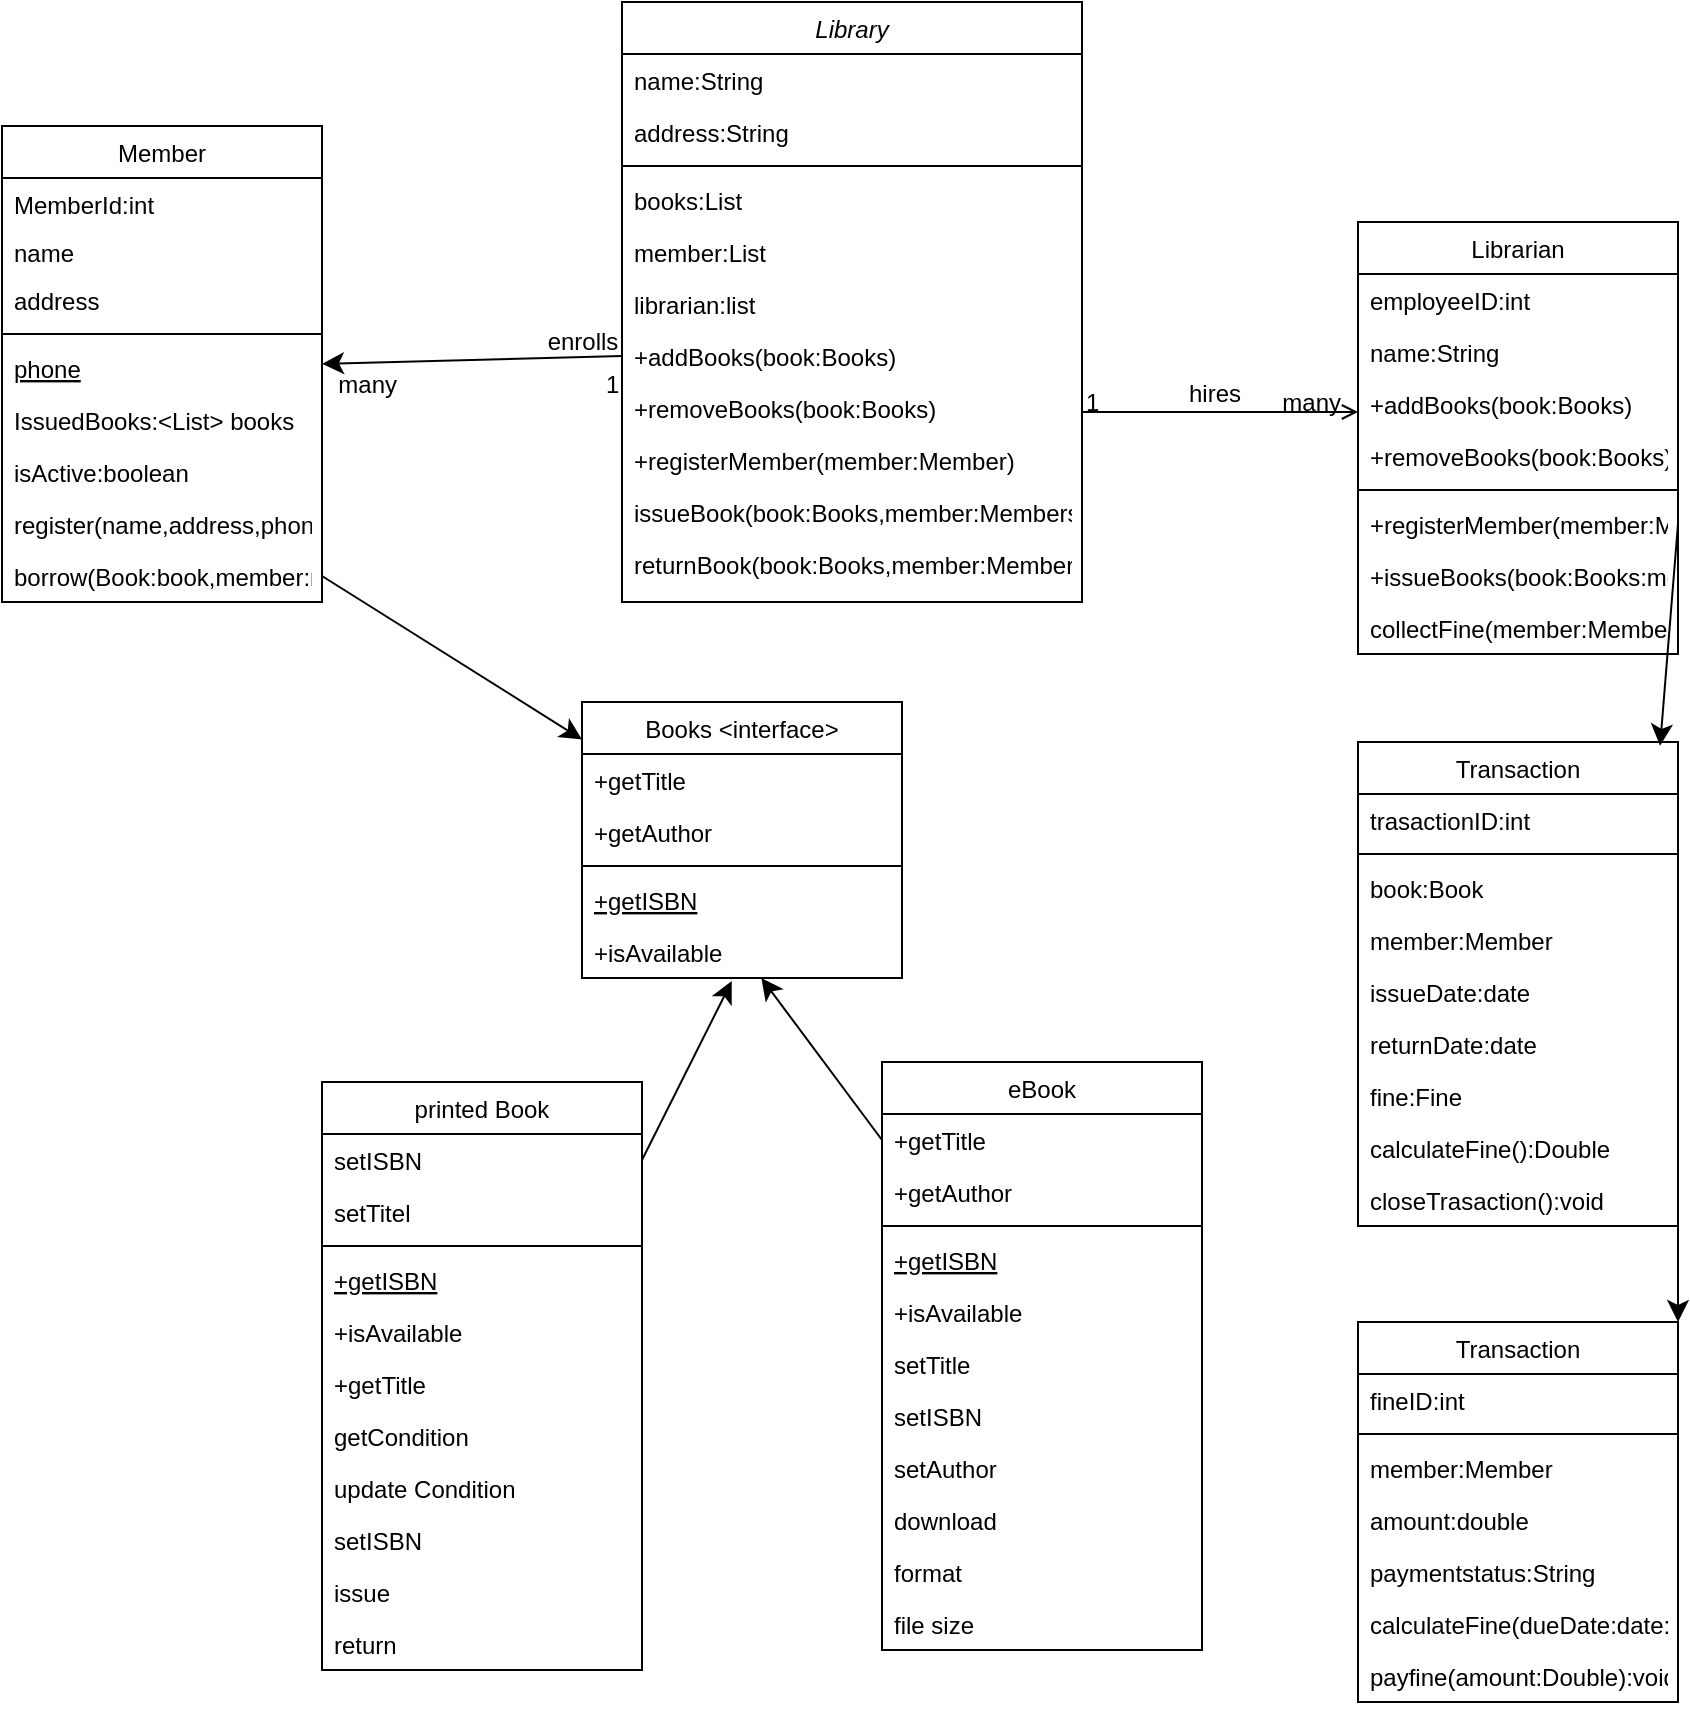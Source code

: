 <mxfile version="26.0.11" pages="2">
  <diagram id="C5RBs43oDa-KdzZeNtuy" name="Page-1">
    <mxGraphModel dx="2062" dy="1863" grid="1" gridSize="10" guides="1" tooltips="1" connect="1" arrows="1" fold="1" page="1" pageScale="1" pageWidth="827" pageHeight="1169" math="0" shadow="0">
      <root>
        <mxCell id="WIyWlLk6GJQsqaUBKTNV-0" />
        <mxCell id="WIyWlLk6GJQsqaUBKTNV-1" parent="WIyWlLk6GJQsqaUBKTNV-0" />
        <mxCell id="zkfFHV4jXpPFQw0GAbJ--0" value="Library" style="swimlane;fontStyle=2;align=center;verticalAlign=top;childLayout=stackLayout;horizontal=1;startSize=26;horizontalStack=0;resizeParent=1;resizeLast=0;collapsible=1;marginBottom=0;rounded=0;shadow=0;strokeWidth=1;" parent="WIyWlLk6GJQsqaUBKTNV-1" vertex="1">
          <mxGeometry x="140" y="10" width="230" height="300" as="geometry">
            <mxRectangle x="230" y="140" width="160" height="26" as="alternateBounds" />
          </mxGeometry>
        </mxCell>
        <mxCell id="zkfFHV4jXpPFQw0GAbJ--1" value="name:String" style="text;align=left;verticalAlign=top;spacingLeft=4;spacingRight=4;overflow=hidden;rotatable=0;points=[[0,0.5],[1,0.5]];portConstraint=eastwest;" parent="zkfFHV4jXpPFQw0GAbJ--0" vertex="1">
          <mxGeometry y="26" width="230" height="26" as="geometry" />
        </mxCell>
        <mxCell id="zkfFHV4jXpPFQw0GAbJ--3" value="address:String" style="text;align=left;verticalAlign=top;spacingLeft=4;spacingRight=4;overflow=hidden;rotatable=0;points=[[0,0.5],[1,0.5]];portConstraint=eastwest;rounded=0;shadow=0;html=0;" parent="zkfFHV4jXpPFQw0GAbJ--0" vertex="1">
          <mxGeometry y="52" width="230" height="26" as="geometry" />
        </mxCell>
        <mxCell id="zkfFHV4jXpPFQw0GAbJ--4" value="" style="line;html=1;strokeWidth=1;align=left;verticalAlign=middle;spacingTop=-1;spacingLeft=3;spacingRight=3;rotatable=0;labelPosition=right;points=[];portConstraint=eastwest;" parent="zkfFHV4jXpPFQw0GAbJ--0" vertex="1">
          <mxGeometry y="78" width="230" height="8" as="geometry" />
        </mxCell>
        <mxCell id="zkfFHV4jXpPFQw0GAbJ--5" value="books:List" style="text;align=left;verticalAlign=top;spacingLeft=4;spacingRight=4;overflow=hidden;rotatable=0;points=[[0,0.5],[1,0.5]];portConstraint=eastwest;" parent="zkfFHV4jXpPFQw0GAbJ--0" vertex="1">
          <mxGeometry y="86" width="230" height="26" as="geometry" />
        </mxCell>
        <mxCell id="ZBMq6Qsx7CNiZMGWN4b9-0" value="member:List" style="text;align=left;verticalAlign=top;spacingLeft=4;spacingRight=4;overflow=hidden;rotatable=0;points=[[0,0.5],[1,0.5]];portConstraint=eastwest;" vertex="1" parent="zkfFHV4jXpPFQw0GAbJ--0">
          <mxGeometry y="112" width="230" height="26" as="geometry" />
        </mxCell>
        <mxCell id="ZBMq6Qsx7CNiZMGWN4b9-1" value="librarian:list" style="text;align=left;verticalAlign=top;spacingLeft=4;spacingRight=4;overflow=hidden;rotatable=0;points=[[0,0.5],[1,0.5]];portConstraint=eastwest;" vertex="1" parent="zkfFHV4jXpPFQw0GAbJ--0">
          <mxGeometry y="138" width="230" height="26" as="geometry" />
        </mxCell>
        <mxCell id="ZBMq6Qsx7CNiZMGWN4b9-2" value="+addBooks(book:Books)" style="text;align=left;verticalAlign=top;spacingLeft=4;spacingRight=4;overflow=hidden;rotatable=0;points=[[0,0.5],[1,0.5]];portConstraint=eastwest;" vertex="1" parent="zkfFHV4jXpPFQw0GAbJ--0">
          <mxGeometry y="164" width="230" height="26" as="geometry" />
        </mxCell>
        <mxCell id="ZBMq6Qsx7CNiZMGWN4b9-3" value="+removeBooks(book:Books)" style="text;align=left;verticalAlign=top;spacingLeft=4;spacingRight=4;overflow=hidden;rotatable=0;points=[[0,0.5],[1,0.5]];portConstraint=eastwest;" vertex="1" parent="zkfFHV4jXpPFQw0GAbJ--0">
          <mxGeometry y="190" width="230" height="26" as="geometry" />
        </mxCell>
        <mxCell id="ZBMq6Qsx7CNiZMGWN4b9-4" value="+registerMember(member:Member)" style="text;align=left;verticalAlign=top;spacingLeft=4;spacingRight=4;overflow=hidden;rotatable=0;points=[[0,0.5],[1,0.5]];portConstraint=eastwest;" vertex="1" parent="zkfFHV4jXpPFQw0GAbJ--0">
          <mxGeometry y="216" width="230" height="26" as="geometry" />
        </mxCell>
        <mxCell id="ZBMq6Qsx7CNiZMGWN4b9-5" value="issueBook(book:Books,member:Members)" style="text;align=left;verticalAlign=top;spacingLeft=4;spacingRight=4;overflow=hidden;rotatable=0;points=[[0,0.5],[1,0.5]];portConstraint=eastwest;" vertex="1" parent="zkfFHV4jXpPFQw0GAbJ--0">
          <mxGeometry y="242" width="230" height="26" as="geometry" />
        </mxCell>
        <mxCell id="ZBMq6Qsx7CNiZMGWN4b9-7" value="returnBook(book:Books,member:Member)" style="text;align=left;verticalAlign=top;spacingLeft=4;spacingRight=4;overflow=hidden;rotatable=0;points=[[0,0.5],[1,0.5]];portConstraint=eastwest;" vertex="1" parent="zkfFHV4jXpPFQw0GAbJ--0">
          <mxGeometry y="268" width="230" height="26" as="geometry" />
        </mxCell>
        <mxCell id="zkfFHV4jXpPFQw0GAbJ--6" value="Books &lt;interface&gt;" style="swimlane;fontStyle=0;align=center;verticalAlign=top;childLayout=stackLayout;horizontal=1;startSize=26;horizontalStack=0;resizeParent=1;resizeLast=0;collapsible=1;marginBottom=0;rounded=0;shadow=0;strokeWidth=1;" parent="WIyWlLk6GJQsqaUBKTNV-1" vertex="1">
          <mxGeometry x="120" y="360" width="160" height="138" as="geometry">
            <mxRectangle x="130" y="380" width="160" height="26" as="alternateBounds" />
          </mxGeometry>
        </mxCell>
        <mxCell id="zkfFHV4jXpPFQw0GAbJ--7" value="+getTitle" style="text;align=left;verticalAlign=top;spacingLeft=4;spacingRight=4;overflow=hidden;rotatable=0;points=[[0,0.5],[1,0.5]];portConstraint=eastwest;" parent="zkfFHV4jXpPFQw0GAbJ--6" vertex="1">
          <mxGeometry y="26" width="160" height="26" as="geometry" />
        </mxCell>
        <mxCell id="zkfFHV4jXpPFQw0GAbJ--8" value="+getAuthor" style="text;align=left;verticalAlign=top;spacingLeft=4;spacingRight=4;overflow=hidden;rotatable=0;points=[[0,0.5],[1,0.5]];portConstraint=eastwest;rounded=0;shadow=0;html=0;" parent="zkfFHV4jXpPFQw0GAbJ--6" vertex="1">
          <mxGeometry y="52" width="160" height="26" as="geometry" />
        </mxCell>
        <mxCell id="zkfFHV4jXpPFQw0GAbJ--9" value="" style="line;html=1;strokeWidth=1;align=left;verticalAlign=middle;spacingTop=-1;spacingLeft=3;spacingRight=3;rotatable=0;labelPosition=right;points=[];portConstraint=eastwest;" parent="zkfFHV4jXpPFQw0GAbJ--6" vertex="1">
          <mxGeometry y="78" width="160" height="8" as="geometry" />
        </mxCell>
        <mxCell id="zkfFHV4jXpPFQw0GAbJ--10" value="+getISBN" style="text;align=left;verticalAlign=top;spacingLeft=4;spacingRight=4;overflow=hidden;rotatable=0;points=[[0,0.5],[1,0.5]];portConstraint=eastwest;fontStyle=4" parent="zkfFHV4jXpPFQw0GAbJ--6" vertex="1">
          <mxGeometry y="86" width="160" height="26" as="geometry" />
        </mxCell>
        <mxCell id="zkfFHV4jXpPFQw0GAbJ--11" value="+isAvailable" style="text;align=left;verticalAlign=top;spacingLeft=4;spacingRight=4;overflow=hidden;rotatable=0;points=[[0,0.5],[1,0.5]];portConstraint=eastwest;" parent="zkfFHV4jXpPFQw0GAbJ--6" vertex="1">
          <mxGeometry y="112" width="160" height="26" as="geometry" />
        </mxCell>
        <mxCell id="zkfFHV4jXpPFQw0GAbJ--13" value="Transaction" style="swimlane;fontStyle=0;align=center;verticalAlign=top;childLayout=stackLayout;horizontal=1;startSize=26;horizontalStack=0;resizeParent=1;resizeLast=0;collapsible=1;marginBottom=0;rounded=0;shadow=0;strokeWidth=1;" parent="WIyWlLk6GJQsqaUBKTNV-1" vertex="1">
          <mxGeometry x="508" y="380" width="160" height="242" as="geometry">
            <mxRectangle x="340" y="380" width="170" height="26" as="alternateBounds" />
          </mxGeometry>
        </mxCell>
        <mxCell id="zkfFHV4jXpPFQw0GAbJ--14" value="trasactionID:int" style="text;align=left;verticalAlign=top;spacingLeft=4;spacingRight=4;overflow=hidden;rotatable=0;points=[[0,0.5],[1,0.5]];portConstraint=eastwest;" parent="zkfFHV4jXpPFQw0GAbJ--13" vertex="1">
          <mxGeometry y="26" width="160" height="26" as="geometry" />
        </mxCell>
        <mxCell id="zkfFHV4jXpPFQw0GAbJ--15" value="" style="line;html=1;strokeWidth=1;align=left;verticalAlign=middle;spacingTop=-1;spacingLeft=3;spacingRight=3;rotatable=0;labelPosition=right;points=[];portConstraint=eastwest;" parent="zkfFHV4jXpPFQw0GAbJ--13" vertex="1">
          <mxGeometry y="52" width="160" height="8" as="geometry" />
        </mxCell>
        <mxCell id="ZBMq6Qsx7CNiZMGWN4b9-12" value="book:Book" style="text;align=left;verticalAlign=top;spacingLeft=4;spacingRight=4;overflow=hidden;rotatable=0;points=[[0,0.5],[1,0.5]];portConstraint=eastwest;" vertex="1" parent="zkfFHV4jXpPFQw0GAbJ--13">
          <mxGeometry y="60" width="160" height="26" as="geometry" />
        </mxCell>
        <mxCell id="ZBMq6Qsx7CNiZMGWN4b9-13" value="member:Member" style="text;align=left;verticalAlign=top;spacingLeft=4;spacingRight=4;overflow=hidden;rotatable=0;points=[[0,0.5],[1,0.5]];portConstraint=eastwest;" vertex="1" parent="zkfFHV4jXpPFQw0GAbJ--13">
          <mxGeometry y="86" width="160" height="26" as="geometry" />
        </mxCell>
        <mxCell id="ZBMq6Qsx7CNiZMGWN4b9-14" value="issueDate:date" style="text;align=left;verticalAlign=top;spacingLeft=4;spacingRight=4;overflow=hidden;rotatable=0;points=[[0,0.5],[1,0.5]];portConstraint=eastwest;" vertex="1" parent="zkfFHV4jXpPFQw0GAbJ--13">
          <mxGeometry y="112" width="160" height="26" as="geometry" />
        </mxCell>
        <mxCell id="ZBMq6Qsx7CNiZMGWN4b9-15" value="returnDate:date" style="text;align=left;verticalAlign=top;spacingLeft=4;spacingRight=4;overflow=hidden;rotatable=0;points=[[0,0.5],[1,0.5]];portConstraint=eastwest;" vertex="1" parent="zkfFHV4jXpPFQw0GAbJ--13">
          <mxGeometry y="138" width="160" height="26" as="geometry" />
        </mxCell>
        <mxCell id="ZBMq6Qsx7CNiZMGWN4b9-16" value="fine:Fine" style="text;align=left;verticalAlign=top;spacingLeft=4;spacingRight=4;overflow=hidden;rotatable=0;points=[[0,0.5],[1,0.5]];portConstraint=eastwest;" vertex="1" parent="zkfFHV4jXpPFQw0GAbJ--13">
          <mxGeometry y="164" width="160" height="26" as="geometry" />
        </mxCell>
        <mxCell id="ZBMq6Qsx7CNiZMGWN4b9-17" value="calculateFine():Double" style="text;align=left;verticalAlign=top;spacingLeft=4;spacingRight=4;overflow=hidden;rotatable=0;points=[[0,0.5],[1,0.5]];portConstraint=eastwest;" vertex="1" parent="zkfFHV4jXpPFQw0GAbJ--13">
          <mxGeometry y="190" width="160" height="26" as="geometry" />
        </mxCell>
        <mxCell id="ZBMq6Qsx7CNiZMGWN4b9-18" value="closeTrasaction():void" style="text;align=left;verticalAlign=top;spacingLeft=4;spacingRight=4;overflow=hidden;rotatable=0;points=[[0,0.5],[1,0.5]];portConstraint=eastwest;" vertex="1" parent="zkfFHV4jXpPFQw0GAbJ--13">
          <mxGeometry y="216" width="160" height="26" as="geometry" />
        </mxCell>
        <mxCell id="zkfFHV4jXpPFQw0GAbJ--17" value="Librarian" style="swimlane;fontStyle=0;align=center;verticalAlign=top;childLayout=stackLayout;horizontal=1;startSize=26;horizontalStack=0;resizeParent=1;resizeLast=0;collapsible=1;marginBottom=0;rounded=0;shadow=0;strokeWidth=1;" parent="WIyWlLk6GJQsqaUBKTNV-1" vertex="1">
          <mxGeometry x="508" y="120" width="160" height="216" as="geometry">
            <mxRectangle x="550" y="140" width="160" height="26" as="alternateBounds" />
          </mxGeometry>
        </mxCell>
        <mxCell id="zkfFHV4jXpPFQw0GAbJ--18" value="employeeID:int" style="text;align=left;verticalAlign=top;spacingLeft=4;spacingRight=4;overflow=hidden;rotatable=0;points=[[0,0.5],[1,0.5]];portConstraint=eastwest;" parent="zkfFHV4jXpPFQw0GAbJ--17" vertex="1">
          <mxGeometry y="26" width="160" height="26" as="geometry" />
        </mxCell>
        <mxCell id="zkfFHV4jXpPFQw0GAbJ--20" value="name:String" style="text;align=left;verticalAlign=top;spacingLeft=4;spacingRight=4;overflow=hidden;rotatable=0;points=[[0,0.5],[1,0.5]];portConstraint=eastwest;rounded=0;shadow=0;html=0;" parent="zkfFHV4jXpPFQw0GAbJ--17" vertex="1">
          <mxGeometry y="52" width="160" height="26" as="geometry" />
        </mxCell>
        <mxCell id="zkfFHV4jXpPFQw0GAbJ--21" value="+addBooks(book:Books)" style="text;align=left;verticalAlign=top;spacingLeft=4;spacingRight=4;overflow=hidden;rotatable=0;points=[[0,0.5],[1,0.5]];portConstraint=eastwest;rounded=0;shadow=0;html=0;" parent="zkfFHV4jXpPFQw0GAbJ--17" vertex="1">
          <mxGeometry y="78" width="160" height="26" as="geometry" />
        </mxCell>
        <mxCell id="zkfFHV4jXpPFQw0GAbJ--22" value="+removeBooks(book:Books)" style="text;align=left;verticalAlign=top;spacingLeft=4;spacingRight=4;overflow=hidden;rotatable=0;points=[[0,0.5],[1,0.5]];portConstraint=eastwest;rounded=0;shadow=0;html=0;" parent="zkfFHV4jXpPFQw0GAbJ--17" vertex="1">
          <mxGeometry y="104" width="160" height="26" as="geometry" />
        </mxCell>
        <mxCell id="zkfFHV4jXpPFQw0GAbJ--23" value="" style="line;html=1;strokeWidth=1;align=left;verticalAlign=middle;spacingTop=-1;spacingLeft=3;spacingRight=3;rotatable=0;labelPosition=right;points=[];portConstraint=eastwest;" parent="zkfFHV4jXpPFQw0GAbJ--17" vertex="1">
          <mxGeometry y="130" width="160" height="8" as="geometry" />
        </mxCell>
        <mxCell id="zkfFHV4jXpPFQw0GAbJ--24" value="+registerMember(member:Members)" style="text;align=left;verticalAlign=top;spacingLeft=4;spacingRight=4;overflow=hidden;rotatable=0;points=[[0,0.5],[1,0.5]];portConstraint=eastwest;" parent="zkfFHV4jXpPFQw0GAbJ--17" vertex="1">
          <mxGeometry y="138" width="160" height="26" as="geometry" />
        </mxCell>
        <mxCell id="zkfFHV4jXpPFQw0GAbJ--25" value="+issueBooks(book:Books:member:Members)" style="text;align=left;verticalAlign=top;spacingLeft=4;spacingRight=4;overflow=hidden;rotatable=0;points=[[0,0.5],[1,0.5]];portConstraint=eastwest;" parent="zkfFHV4jXpPFQw0GAbJ--17" vertex="1">
          <mxGeometry y="164" width="160" height="26" as="geometry" />
        </mxCell>
        <mxCell id="ZBMq6Qsx7CNiZMGWN4b9-8" value="collectFine(member:Member::amount:Double):void" style="text;align=left;verticalAlign=top;spacingLeft=4;spacingRight=4;overflow=hidden;rotatable=0;points=[[0,0.5],[1,0.5]];portConstraint=eastwest;" vertex="1" parent="zkfFHV4jXpPFQw0GAbJ--17">
          <mxGeometry y="190" width="160" height="26" as="geometry" />
        </mxCell>
        <mxCell id="zkfFHV4jXpPFQw0GAbJ--26" value="" style="endArrow=open;shadow=0;strokeWidth=1;rounded=0;curved=0;endFill=1;edgeStyle=elbowEdgeStyle;elbow=vertical;" parent="WIyWlLk6GJQsqaUBKTNV-1" source="zkfFHV4jXpPFQw0GAbJ--0" target="zkfFHV4jXpPFQw0GAbJ--17" edge="1">
          <mxGeometry x="0.5" y="41" relative="1" as="geometry">
            <mxPoint x="380" y="192" as="sourcePoint" />
            <mxPoint x="540" y="192" as="targetPoint" />
            <mxPoint x="-40" y="32" as="offset" />
          </mxGeometry>
        </mxCell>
        <mxCell id="zkfFHV4jXpPFQw0GAbJ--27" value="1" style="resizable=0;align=left;verticalAlign=bottom;labelBackgroundColor=none;fontSize=12;" parent="zkfFHV4jXpPFQw0GAbJ--26" connectable="0" vertex="1">
          <mxGeometry x="-1" relative="1" as="geometry">
            <mxPoint y="4" as="offset" />
          </mxGeometry>
        </mxCell>
        <mxCell id="zkfFHV4jXpPFQw0GAbJ--28" value="many" style="resizable=0;align=right;verticalAlign=bottom;labelBackgroundColor=none;fontSize=12;" parent="zkfFHV4jXpPFQw0GAbJ--26" connectable="0" vertex="1">
          <mxGeometry x="1" relative="1" as="geometry">
            <mxPoint x="-7" y="4" as="offset" />
          </mxGeometry>
        </mxCell>
        <mxCell id="zkfFHV4jXpPFQw0GAbJ--29" value="hires" style="text;html=1;resizable=0;points=[];;align=center;verticalAlign=middle;labelBackgroundColor=none;rounded=0;shadow=0;strokeWidth=1;fontSize=12;" parent="zkfFHV4jXpPFQw0GAbJ--26" vertex="1" connectable="0">
          <mxGeometry x="0.5" y="49" relative="1" as="geometry">
            <mxPoint x="-38" y="40" as="offset" />
          </mxGeometry>
        </mxCell>
        <mxCell id="ZBMq6Qsx7CNiZMGWN4b9-53" value="enrolls" style="text;html=1;resizable=0;points=[];;align=center;verticalAlign=middle;labelBackgroundColor=none;rounded=0;shadow=0;strokeWidth=1;fontSize=12;" vertex="1" connectable="0" parent="zkfFHV4jXpPFQw0GAbJ--26">
          <mxGeometry x="0.5" y="49" relative="1" as="geometry">
            <mxPoint x="-354" y="14" as="offset" />
          </mxGeometry>
        </mxCell>
        <mxCell id="ZBMq6Qsx7CNiZMGWN4b9-54" value="1" style="resizable=0;align=left;verticalAlign=bottom;labelBackgroundColor=none;fontSize=12;" connectable="0" vertex="1" parent="zkfFHV4jXpPFQw0GAbJ--26">
          <mxGeometry x="-1" relative="1" as="geometry">
            <mxPoint x="-240" y="-5" as="offset" />
          </mxGeometry>
        </mxCell>
        <mxCell id="ZBMq6Qsx7CNiZMGWN4b9-55" value="many" style="resizable=0;align=right;verticalAlign=bottom;labelBackgroundColor=none;fontSize=12;" connectable="0" vertex="1" parent="zkfFHV4jXpPFQw0GAbJ--26">
          <mxGeometry x="1" relative="1" as="geometry">
            <mxPoint x="-479" y="-5" as="offset" />
          </mxGeometry>
        </mxCell>
        <mxCell id="ZBMq6Qsx7CNiZMGWN4b9-9" value="Transaction" style="swimlane;fontStyle=0;align=center;verticalAlign=top;childLayout=stackLayout;horizontal=1;startSize=26;horizontalStack=0;resizeParent=1;resizeLast=0;collapsible=1;marginBottom=0;rounded=0;shadow=0;strokeWidth=1;" vertex="1" parent="WIyWlLk6GJQsqaUBKTNV-1">
          <mxGeometry x="508" y="670" width="160" height="190" as="geometry">
            <mxRectangle x="340" y="380" width="170" height="26" as="alternateBounds" />
          </mxGeometry>
        </mxCell>
        <mxCell id="ZBMq6Qsx7CNiZMGWN4b9-10" value="fineID:int" style="text;align=left;verticalAlign=top;spacingLeft=4;spacingRight=4;overflow=hidden;rotatable=0;points=[[0,0.5],[1,0.5]];portConstraint=eastwest;" vertex="1" parent="ZBMq6Qsx7CNiZMGWN4b9-9">
          <mxGeometry y="26" width="160" height="26" as="geometry" />
        </mxCell>
        <mxCell id="ZBMq6Qsx7CNiZMGWN4b9-11" value="" style="line;html=1;strokeWidth=1;align=left;verticalAlign=middle;spacingTop=-1;spacingLeft=3;spacingRight=3;rotatable=0;labelPosition=right;points=[];portConstraint=eastwest;" vertex="1" parent="ZBMq6Qsx7CNiZMGWN4b9-9">
          <mxGeometry y="52" width="160" height="8" as="geometry" />
        </mxCell>
        <mxCell id="ZBMq6Qsx7CNiZMGWN4b9-19" value="member:Member" style="text;align=left;verticalAlign=top;spacingLeft=4;spacingRight=4;overflow=hidden;rotatable=0;points=[[0,0.5],[1,0.5]];portConstraint=eastwest;" vertex="1" parent="ZBMq6Qsx7CNiZMGWN4b9-9">
          <mxGeometry y="60" width="160" height="26" as="geometry" />
        </mxCell>
        <mxCell id="ZBMq6Qsx7CNiZMGWN4b9-20" value="amount:double" style="text;align=left;verticalAlign=top;spacingLeft=4;spacingRight=4;overflow=hidden;rotatable=0;points=[[0,0.5],[1,0.5]];portConstraint=eastwest;" vertex="1" parent="ZBMq6Qsx7CNiZMGWN4b9-9">
          <mxGeometry y="86" width="160" height="26" as="geometry" />
        </mxCell>
        <mxCell id="ZBMq6Qsx7CNiZMGWN4b9-21" value="paymentstatus:String" style="text;align=left;verticalAlign=top;spacingLeft=4;spacingRight=4;overflow=hidden;rotatable=0;points=[[0,0.5],[1,0.5]];portConstraint=eastwest;" vertex="1" parent="ZBMq6Qsx7CNiZMGWN4b9-9">
          <mxGeometry y="112" width="160" height="26" as="geometry" />
        </mxCell>
        <mxCell id="ZBMq6Qsx7CNiZMGWN4b9-22" value="calculateFine(dueDate:date:condition:String)" style="text;align=left;verticalAlign=top;spacingLeft=4;spacingRight=4;overflow=hidden;rotatable=0;points=[[0,0.5],[1,0.5]];portConstraint=eastwest;" vertex="1" parent="ZBMq6Qsx7CNiZMGWN4b9-9">
          <mxGeometry y="138" width="160" height="26" as="geometry" />
        </mxCell>
        <mxCell id="ZBMq6Qsx7CNiZMGWN4b9-23" value="payfine(amount:Double):void" style="text;align=left;verticalAlign=top;spacingLeft=4;spacingRight=4;overflow=hidden;rotatable=0;points=[[0,0.5],[1,0.5]];portConstraint=eastwest;" vertex="1" parent="ZBMq6Qsx7CNiZMGWN4b9-9">
          <mxGeometry y="164" width="160" height="26" as="geometry" />
        </mxCell>
        <mxCell id="ZBMq6Qsx7CNiZMGWN4b9-25" style="edgeStyle=none;curved=1;rounded=0;orthogonalLoop=1;jettySize=auto;html=1;exitX=1;exitY=0.5;exitDx=0;exitDy=0;entryX=0.944;entryY=0.008;entryDx=0;entryDy=0;entryPerimeter=0;fontSize=12;startSize=8;endSize=8;" edge="1" parent="WIyWlLk6GJQsqaUBKTNV-1" source="zkfFHV4jXpPFQw0GAbJ--24" target="zkfFHV4jXpPFQw0GAbJ--13">
          <mxGeometry relative="1" as="geometry" />
        </mxCell>
        <mxCell id="ZBMq6Qsx7CNiZMGWN4b9-26" style="edgeStyle=none;curved=1;rounded=0;orthogonalLoop=1;jettySize=auto;html=1;exitX=1;exitY=0.5;exitDx=0;exitDy=0;entryX=1;entryY=0;entryDx=0;entryDy=0;fontSize=12;startSize=8;endSize=8;" edge="1" parent="WIyWlLk6GJQsqaUBKTNV-1" source="ZBMq6Qsx7CNiZMGWN4b9-18" target="ZBMq6Qsx7CNiZMGWN4b9-9">
          <mxGeometry relative="1" as="geometry" />
        </mxCell>
        <mxCell id="ZBMq6Qsx7CNiZMGWN4b9-27" value="eBook" style="swimlane;fontStyle=0;align=center;verticalAlign=top;childLayout=stackLayout;horizontal=1;startSize=26;horizontalStack=0;resizeParent=1;resizeLast=0;collapsible=1;marginBottom=0;rounded=0;shadow=0;strokeWidth=1;" vertex="1" parent="WIyWlLk6GJQsqaUBKTNV-1">
          <mxGeometry x="270" y="540" width="160" height="294" as="geometry">
            <mxRectangle x="130" y="380" width="160" height="26" as="alternateBounds" />
          </mxGeometry>
        </mxCell>
        <mxCell id="ZBMq6Qsx7CNiZMGWN4b9-28" value="+getTitle" style="text;align=left;verticalAlign=top;spacingLeft=4;spacingRight=4;overflow=hidden;rotatable=0;points=[[0,0.5],[1,0.5]];portConstraint=eastwest;" vertex="1" parent="ZBMq6Qsx7CNiZMGWN4b9-27">
          <mxGeometry y="26" width="160" height="26" as="geometry" />
        </mxCell>
        <mxCell id="ZBMq6Qsx7CNiZMGWN4b9-29" value="+getAuthor" style="text;align=left;verticalAlign=top;spacingLeft=4;spacingRight=4;overflow=hidden;rotatable=0;points=[[0,0.5],[1,0.5]];portConstraint=eastwest;rounded=0;shadow=0;html=0;" vertex="1" parent="ZBMq6Qsx7CNiZMGWN4b9-27">
          <mxGeometry y="52" width="160" height="26" as="geometry" />
        </mxCell>
        <mxCell id="ZBMq6Qsx7CNiZMGWN4b9-30" value="" style="line;html=1;strokeWidth=1;align=left;verticalAlign=middle;spacingTop=-1;spacingLeft=3;spacingRight=3;rotatable=0;labelPosition=right;points=[];portConstraint=eastwest;" vertex="1" parent="ZBMq6Qsx7CNiZMGWN4b9-27">
          <mxGeometry y="78" width="160" height="8" as="geometry" />
        </mxCell>
        <mxCell id="ZBMq6Qsx7CNiZMGWN4b9-31" value="+getISBN" style="text;align=left;verticalAlign=top;spacingLeft=4;spacingRight=4;overflow=hidden;rotatable=0;points=[[0,0.5],[1,0.5]];portConstraint=eastwest;fontStyle=4" vertex="1" parent="ZBMq6Qsx7CNiZMGWN4b9-27">
          <mxGeometry y="86" width="160" height="26" as="geometry" />
        </mxCell>
        <mxCell id="ZBMq6Qsx7CNiZMGWN4b9-32" value="+isAvailable" style="text;align=left;verticalAlign=top;spacingLeft=4;spacingRight=4;overflow=hidden;rotatable=0;points=[[0,0.5],[1,0.5]];portConstraint=eastwest;" vertex="1" parent="ZBMq6Qsx7CNiZMGWN4b9-27">
          <mxGeometry y="112" width="160" height="26" as="geometry" />
        </mxCell>
        <mxCell id="ZBMq6Qsx7CNiZMGWN4b9-62" value="setTitle" style="text;align=left;verticalAlign=top;spacingLeft=4;spacingRight=4;overflow=hidden;rotatable=0;points=[[0,0.5],[1,0.5]];portConstraint=eastwest;" vertex="1" parent="ZBMq6Qsx7CNiZMGWN4b9-27">
          <mxGeometry y="138" width="160" height="26" as="geometry" />
        </mxCell>
        <mxCell id="ZBMq6Qsx7CNiZMGWN4b9-63" value="setISBN" style="text;align=left;verticalAlign=top;spacingLeft=4;spacingRight=4;overflow=hidden;rotatable=0;points=[[0,0.5],[1,0.5]];portConstraint=eastwest;" vertex="1" parent="ZBMq6Qsx7CNiZMGWN4b9-27">
          <mxGeometry y="164" width="160" height="26" as="geometry" />
        </mxCell>
        <mxCell id="ZBMq6Qsx7CNiZMGWN4b9-64" value="setAuthor" style="text;align=left;verticalAlign=top;spacingLeft=4;spacingRight=4;overflow=hidden;rotatable=0;points=[[0,0.5],[1,0.5]];portConstraint=eastwest;" vertex="1" parent="ZBMq6Qsx7CNiZMGWN4b9-27">
          <mxGeometry y="190" width="160" height="26" as="geometry" />
        </mxCell>
        <mxCell id="ZBMq6Qsx7CNiZMGWN4b9-65" value="download" style="text;align=left;verticalAlign=top;spacingLeft=4;spacingRight=4;overflow=hidden;rotatable=0;points=[[0,0.5],[1,0.5]];portConstraint=eastwest;" vertex="1" parent="ZBMq6Qsx7CNiZMGWN4b9-27">
          <mxGeometry y="216" width="160" height="26" as="geometry" />
        </mxCell>
        <mxCell id="ZBMq6Qsx7CNiZMGWN4b9-66" value="format" style="text;align=left;verticalAlign=top;spacingLeft=4;spacingRight=4;overflow=hidden;rotatable=0;points=[[0,0.5],[1,0.5]];portConstraint=eastwest;" vertex="1" parent="ZBMq6Qsx7CNiZMGWN4b9-27">
          <mxGeometry y="242" width="160" height="26" as="geometry" />
        </mxCell>
        <mxCell id="ZBMq6Qsx7CNiZMGWN4b9-67" value="file size" style="text;align=left;verticalAlign=top;spacingLeft=4;spacingRight=4;overflow=hidden;rotatable=0;points=[[0,0.5],[1,0.5]];portConstraint=eastwest;" vertex="1" parent="ZBMq6Qsx7CNiZMGWN4b9-27">
          <mxGeometry y="268" width="160" height="26" as="geometry" />
        </mxCell>
        <mxCell id="ZBMq6Qsx7CNiZMGWN4b9-33" value="printed Book" style="swimlane;fontStyle=0;align=center;verticalAlign=top;childLayout=stackLayout;horizontal=1;startSize=26;horizontalStack=0;resizeParent=1;resizeLast=0;collapsible=1;marginBottom=0;rounded=0;shadow=0;strokeWidth=1;" vertex="1" parent="WIyWlLk6GJQsqaUBKTNV-1">
          <mxGeometry x="-10" y="550" width="160" height="294" as="geometry">
            <mxRectangle x="130" y="380" width="160" height="26" as="alternateBounds" />
          </mxGeometry>
        </mxCell>
        <mxCell id="ZBMq6Qsx7CNiZMGWN4b9-34" value="setISBN" style="text;align=left;verticalAlign=top;spacingLeft=4;spacingRight=4;overflow=hidden;rotatable=0;points=[[0,0.5],[1,0.5]];portConstraint=eastwest;" vertex="1" parent="ZBMq6Qsx7CNiZMGWN4b9-33">
          <mxGeometry y="26" width="160" height="26" as="geometry" />
        </mxCell>
        <mxCell id="ZBMq6Qsx7CNiZMGWN4b9-35" value="setTitel" style="text;align=left;verticalAlign=top;spacingLeft=4;spacingRight=4;overflow=hidden;rotatable=0;points=[[0,0.5],[1,0.5]];portConstraint=eastwest;rounded=0;shadow=0;html=0;" vertex="1" parent="ZBMq6Qsx7CNiZMGWN4b9-33">
          <mxGeometry y="52" width="160" height="26" as="geometry" />
        </mxCell>
        <mxCell id="ZBMq6Qsx7CNiZMGWN4b9-36" value="" style="line;html=1;strokeWidth=1;align=left;verticalAlign=middle;spacingTop=-1;spacingLeft=3;spacingRight=3;rotatable=0;labelPosition=right;points=[];portConstraint=eastwest;" vertex="1" parent="ZBMq6Qsx7CNiZMGWN4b9-33">
          <mxGeometry y="78" width="160" height="8" as="geometry" />
        </mxCell>
        <mxCell id="ZBMq6Qsx7CNiZMGWN4b9-37" value="+getISBN" style="text;align=left;verticalAlign=top;spacingLeft=4;spacingRight=4;overflow=hidden;rotatable=0;points=[[0,0.5],[1,0.5]];portConstraint=eastwest;fontStyle=4" vertex="1" parent="ZBMq6Qsx7CNiZMGWN4b9-33">
          <mxGeometry y="86" width="160" height="26" as="geometry" />
        </mxCell>
        <mxCell id="ZBMq6Qsx7CNiZMGWN4b9-38" value="+isAvailable" style="text;align=left;verticalAlign=top;spacingLeft=4;spacingRight=4;overflow=hidden;rotatable=0;points=[[0,0.5],[1,0.5]];portConstraint=eastwest;" vertex="1" parent="ZBMq6Qsx7CNiZMGWN4b9-33">
          <mxGeometry y="112" width="160" height="26" as="geometry" />
        </mxCell>
        <mxCell id="ZBMq6Qsx7CNiZMGWN4b9-56" value="+getTitle" style="text;align=left;verticalAlign=top;spacingLeft=4;spacingRight=4;overflow=hidden;rotatable=0;points=[[0,0.5],[1,0.5]];portConstraint=eastwest;" vertex="1" parent="ZBMq6Qsx7CNiZMGWN4b9-33">
          <mxGeometry y="138" width="160" height="26" as="geometry" />
        </mxCell>
        <mxCell id="ZBMq6Qsx7CNiZMGWN4b9-57" value="getCondition" style="text;align=left;verticalAlign=top;spacingLeft=4;spacingRight=4;overflow=hidden;rotatable=0;points=[[0,0.5],[1,0.5]];portConstraint=eastwest;" vertex="1" parent="ZBMq6Qsx7CNiZMGWN4b9-33">
          <mxGeometry y="164" width="160" height="26" as="geometry" />
        </mxCell>
        <mxCell id="ZBMq6Qsx7CNiZMGWN4b9-58" value="update Condition" style="text;align=left;verticalAlign=top;spacingLeft=4;spacingRight=4;overflow=hidden;rotatable=0;points=[[0,0.5],[1,0.5]];portConstraint=eastwest;" vertex="1" parent="ZBMq6Qsx7CNiZMGWN4b9-33">
          <mxGeometry y="190" width="160" height="26" as="geometry" />
        </mxCell>
        <mxCell id="ZBMq6Qsx7CNiZMGWN4b9-59" value="setISBN" style="text;align=left;verticalAlign=top;spacingLeft=4;spacingRight=4;overflow=hidden;rotatable=0;points=[[0,0.5],[1,0.5]];portConstraint=eastwest;" vertex="1" parent="ZBMq6Qsx7CNiZMGWN4b9-33">
          <mxGeometry y="216" width="160" height="26" as="geometry" />
        </mxCell>
        <mxCell id="ZBMq6Qsx7CNiZMGWN4b9-60" value="issue" style="text;align=left;verticalAlign=top;spacingLeft=4;spacingRight=4;overflow=hidden;rotatable=0;points=[[0,0.5],[1,0.5]];portConstraint=eastwest;" vertex="1" parent="ZBMq6Qsx7CNiZMGWN4b9-33">
          <mxGeometry y="242" width="160" height="26" as="geometry" />
        </mxCell>
        <mxCell id="ZBMq6Qsx7CNiZMGWN4b9-61" value="return" style="text;align=left;verticalAlign=top;spacingLeft=4;spacingRight=4;overflow=hidden;rotatable=0;points=[[0,0.5],[1,0.5]];portConstraint=eastwest;" vertex="1" parent="ZBMq6Qsx7CNiZMGWN4b9-33">
          <mxGeometry y="268" width="160" height="26" as="geometry" />
        </mxCell>
        <mxCell id="ZBMq6Qsx7CNiZMGWN4b9-39" style="edgeStyle=none;curved=1;rounded=0;orthogonalLoop=1;jettySize=auto;html=1;exitX=1;exitY=0.5;exitDx=0;exitDy=0;entryX=0.468;entryY=1.06;entryDx=0;entryDy=0;entryPerimeter=0;fontSize=12;startSize=8;endSize=8;" edge="1" parent="WIyWlLk6GJQsqaUBKTNV-1" source="ZBMq6Qsx7CNiZMGWN4b9-34" target="zkfFHV4jXpPFQw0GAbJ--11">
          <mxGeometry relative="1" as="geometry" />
        </mxCell>
        <mxCell id="ZBMq6Qsx7CNiZMGWN4b9-40" style="edgeStyle=none;curved=1;rounded=0;orthogonalLoop=1;jettySize=auto;html=1;exitX=0;exitY=0.5;exitDx=0;exitDy=0;fontSize=12;startSize=8;endSize=8;" edge="1" parent="WIyWlLk6GJQsqaUBKTNV-1" source="ZBMq6Qsx7CNiZMGWN4b9-28" target="zkfFHV4jXpPFQw0GAbJ--11">
          <mxGeometry relative="1" as="geometry" />
        </mxCell>
        <mxCell id="ZBMq6Qsx7CNiZMGWN4b9-41" value="Member" style="swimlane;fontStyle=0;align=center;verticalAlign=top;childLayout=stackLayout;horizontal=1;startSize=26;horizontalStack=0;resizeParent=1;resizeLast=0;collapsible=1;marginBottom=0;rounded=0;shadow=0;strokeWidth=1;" vertex="1" parent="WIyWlLk6GJQsqaUBKTNV-1">
          <mxGeometry x="-170" y="72" width="160" height="238" as="geometry">
            <mxRectangle x="130" y="380" width="160" height="26" as="alternateBounds" />
          </mxGeometry>
        </mxCell>
        <mxCell id="ZBMq6Qsx7CNiZMGWN4b9-50" value="MemberId:int" style="text;align=left;verticalAlign=top;spacingLeft=4;spacingRight=4;overflow=hidden;rotatable=0;points=[[0,0.5],[1,0.5]];portConstraint=eastwest;" vertex="1" parent="ZBMq6Qsx7CNiZMGWN4b9-41">
          <mxGeometry y="26" width="160" height="24" as="geometry" />
        </mxCell>
        <mxCell id="ZBMq6Qsx7CNiZMGWN4b9-42" value="name" style="text;align=left;verticalAlign=top;spacingLeft=4;spacingRight=4;overflow=hidden;rotatable=0;points=[[0,0.5],[1,0.5]];portConstraint=eastwest;" vertex="1" parent="ZBMq6Qsx7CNiZMGWN4b9-41">
          <mxGeometry y="50" width="160" height="24" as="geometry" />
        </mxCell>
        <mxCell id="ZBMq6Qsx7CNiZMGWN4b9-43" value="address" style="text;align=left;verticalAlign=top;spacingLeft=4;spacingRight=4;overflow=hidden;rotatable=0;points=[[0,0.5],[1,0.5]];portConstraint=eastwest;rounded=0;shadow=0;html=0;" vertex="1" parent="ZBMq6Qsx7CNiZMGWN4b9-41">
          <mxGeometry y="74" width="160" height="26" as="geometry" />
        </mxCell>
        <mxCell id="ZBMq6Qsx7CNiZMGWN4b9-44" value="" style="line;html=1;strokeWidth=1;align=left;verticalAlign=middle;spacingTop=-1;spacingLeft=3;spacingRight=3;rotatable=0;labelPosition=right;points=[];portConstraint=eastwest;" vertex="1" parent="ZBMq6Qsx7CNiZMGWN4b9-41">
          <mxGeometry y="100" width="160" height="8" as="geometry" />
        </mxCell>
        <mxCell id="ZBMq6Qsx7CNiZMGWN4b9-45" value="phone" style="text;align=left;verticalAlign=top;spacingLeft=4;spacingRight=4;overflow=hidden;rotatable=0;points=[[0,0.5],[1,0.5]];portConstraint=eastwest;fontStyle=4" vertex="1" parent="ZBMq6Qsx7CNiZMGWN4b9-41">
          <mxGeometry y="108" width="160" height="26" as="geometry" />
        </mxCell>
        <mxCell id="ZBMq6Qsx7CNiZMGWN4b9-46" value="IssuedBooks:&lt;List&gt; books" style="text;align=left;verticalAlign=top;spacingLeft=4;spacingRight=4;overflow=hidden;rotatable=0;points=[[0,0.5],[1,0.5]];portConstraint=eastwest;" vertex="1" parent="ZBMq6Qsx7CNiZMGWN4b9-41">
          <mxGeometry y="134" width="160" height="26" as="geometry" />
        </mxCell>
        <mxCell id="ZBMq6Qsx7CNiZMGWN4b9-47" value="isActive:boolean" style="text;align=left;verticalAlign=top;spacingLeft=4;spacingRight=4;overflow=hidden;rotatable=0;points=[[0,0.5],[1,0.5]];portConstraint=eastwest;" vertex="1" parent="ZBMq6Qsx7CNiZMGWN4b9-41">
          <mxGeometry y="160" width="160" height="26" as="geometry" />
        </mxCell>
        <mxCell id="ZBMq6Qsx7CNiZMGWN4b9-48" value="register(name,address,phone number)" style="text;align=left;verticalAlign=top;spacingLeft=4;spacingRight=4;overflow=hidden;rotatable=0;points=[[0,0.5],[1,0.5]];portConstraint=eastwest;" vertex="1" parent="ZBMq6Qsx7CNiZMGWN4b9-41">
          <mxGeometry y="186" width="160" height="26" as="geometry" />
        </mxCell>
        <mxCell id="ZBMq6Qsx7CNiZMGWN4b9-49" value="borrow(Book:book,member:member)" style="text;align=left;verticalAlign=top;spacingLeft=4;spacingRight=4;overflow=hidden;rotatable=0;points=[[0,0.5],[1,0.5]];portConstraint=eastwest;" vertex="1" parent="ZBMq6Qsx7CNiZMGWN4b9-41">
          <mxGeometry y="212" width="160" height="26" as="geometry" />
        </mxCell>
        <mxCell id="ZBMq6Qsx7CNiZMGWN4b9-51" style="edgeStyle=none;curved=1;rounded=0;orthogonalLoop=1;jettySize=auto;html=1;exitX=0;exitY=0.5;exitDx=0;exitDy=0;fontSize=12;startSize=8;endSize=8;" edge="1" parent="WIyWlLk6GJQsqaUBKTNV-1" source="ZBMq6Qsx7CNiZMGWN4b9-2" target="ZBMq6Qsx7CNiZMGWN4b9-45">
          <mxGeometry relative="1" as="geometry" />
        </mxCell>
        <mxCell id="ZBMq6Qsx7CNiZMGWN4b9-52" style="edgeStyle=none;curved=1;rounded=0;orthogonalLoop=1;jettySize=auto;html=1;exitX=1;exitY=0.5;exitDx=0;exitDy=0;fontSize=12;startSize=8;endSize=8;" edge="1" parent="WIyWlLk6GJQsqaUBKTNV-1" source="ZBMq6Qsx7CNiZMGWN4b9-49" target="zkfFHV4jXpPFQw0GAbJ--6">
          <mxGeometry relative="1" as="geometry" />
        </mxCell>
      </root>
    </mxGraphModel>
  </diagram>
  <diagram id="wDpldBn7CuI1tRVayJ3H" name="Page-2">
    <mxGraphModel dx="1733" dy="1612" grid="1" gridSize="10" guides="1" tooltips="1" connect="1" arrows="1" fold="1" page="0" pageScale="1" pageWidth="850" pageHeight="1100" math="0" shadow="0">
      <root>
        <mxCell id="0" />
        <mxCell id="1" parent="0" />
        <mxCell id="AXnQfvPPCPE1SDvWPsN1-6" value="Zoo" style="swimlane;fontStyle=2;align=center;verticalAlign=top;childLayout=stackLayout;horizontal=1;startSize=26;horizontalStack=0;resizeParent=1;resizeLast=0;collapsible=1;marginBottom=0;rounded=0;shadow=0;strokeWidth=1;" vertex="1" parent="1">
          <mxGeometry x="-950" y="-680" width="160" height="268" as="geometry">
            <mxRectangle x="230" y="140" width="160" height="26" as="alternateBounds" />
          </mxGeometry>
        </mxCell>
        <mxCell id="AXnQfvPPCPE1SDvWPsN1-7" value="name:String" style="text;align=left;verticalAlign=top;spacingLeft=4;spacingRight=4;overflow=hidden;rotatable=0;points=[[0,0.5],[1,0.5]];portConstraint=eastwest;" vertex="1" parent="AXnQfvPPCPE1SDvWPsN1-6">
          <mxGeometry y="26" width="160" height="26" as="geometry" />
        </mxCell>
        <mxCell id="AXnQfvPPCPE1SDvWPsN1-8" value="address:String" style="text;align=left;verticalAlign=top;spacingLeft=4;spacingRight=4;overflow=hidden;rotatable=0;points=[[0,0.5],[1,0.5]];portConstraint=eastwest;rounded=0;shadow=0;html=0;" vertex="1" parent="AXnQfvPPCPE1SDvWPsN1-6">
          <mxGeometry y="52" width="160" height="26" as="geometry" />
        </mxCell>
        <mxCell id="AXnQfvPPCPE1SDvWPsN1-9" value="" style="line;html=1;strokeWidth=1;align=left;verticalAlign=middle;spacingTop=-1;spacingLeft=3;spacingRight=3;rotatable=0;labelPosition=right;points=[];portConstraint=eastwest;" vertex="1" parent="AXnQfvPPCPE1SDvWPsN1-6">
          <mxGeometry y="78" width="160" height="8" as="geometry" />
        </mxCell>
        <mxCell id="AXnQfvPPCPE1SDvWPsN1-10" value="Animal:List&lt;animal&gt;" style="text;align=left;verticalAlign=top;spacingLeft=4;spacingRight=4;overflow=hidden;rotatable=0;points=[[0,0.5],[1,0.5]];portConstraint=eastwest;" vertex="1" parent="AXnQfvPPCPE1SDvWPsN1-6">
          <mxGeometry y="86" width="160" height="26" as="geometry" />
        </mxCell>
        <mxCell id="AXnQfvPPCPE1SDvWPsN1-11" value="Habitat: List&lt;habitat&gt;" style="text;align=left;verticalAlign=top;spacingLeft=4;spacingRight=4;overflow=hidden;rotatable=0;points=[[0,0.5],[1,0.5]];portConstraint=eastwest;" vertex="1" parent="AXnQfvPPCPE1SDvWPsN1-6">
          <mxGeometry y="112" width="160" height="26" as="geometry" />
        </mxCell>
        <mxCell id="AXnQfvPPCPE1SDvWPsN1-12" value="Staff: List&lt;staff&gt;" style="text;align=left;verticalAlign=top;spacingLeft=4;spacingRight=4;overflow=hidden;rotatable=0;points=[[0,0.5],[1,0.5]];portConstraint=eastwest;" vertex="1" parent="AXnQfvPPCPE1SDvWPsN1-6">
          <mxGeometry y="138" width="160" height="26" as="geometry" />
        </mxCell>
        <mxCell id="AXnQfvPPCPE1SDvWPsN1-20" value="+addAnimal(animal Animal):void" style="text;align=left;verticalAlign=top;spacingLeft=4;spacingRight=4;overflow=hidden;rotatable=0;points=[[0,0.5],[1,0.5]];portConstraint=eastwest;" vertex="1" parent="AXnQfvPPCPE1SDvWPsN1-6">
          <mxGeometry y="164" width="160" height="26" as="geometry" />
        </mxCell>
        <mxCell id="AXnQfvPPCPE1SDvWPsN1-21" value="+removeAnimal(animal Animak):void" style="text;align=left;verticalAlign=top;spacingLeft=4;spacingRight=4;overflow=hidden;rotatable=0;points=[[0,0.5],[1,0.5]];portConstraint=eastwest;" vertex="1" parent="AXnQfvPPCPE1SDvWPsN1-6">
          <mxGeometry y="190" width="160" height="26" as="geometry" />
        </mxCell>
        <mxCell id="AXnQfvPPCPE1SDvWPsN1-22" value="assignHabitat:(habitat habitat:animal Animal):void" style="text;align=left;verticalAlign=top;spacingLeft=4;spacingRight=4;overflow=hidden;rotatable=0;points=[[0,0.5],[1,0.5]];portConstraint=eastwest;" vertex="1" parent="AXnQfvPPCPE1SDvWPsN1-6">
          <mxGeometry y="216" width="160" height="26" as="geometry" />
        </mxCell>
        <mxCell id="AXnQfvPPCPE1SDvWPsN1-23" value="assignStaff(staff Staff)" style="text;align=left;verticalAlign=top;spacingLeft=4;spacingRight=4;overflow=hidden;rotatable=0;points=[[0,0.5],[1,0.5]];portConstraint=eastwest;" vertex="1" parent="AXnQfvPPCPE1SDvWPsN1-6">
          <mxGeometry y="242" width="160" height="26" as="geometry" />
        </mxCell>
        <mxCell id="AXnQfvPPCPE1SDvWPsN1-79" style="edgeStyle=none;curved=1;rounded=0;orthogonalLoop=1;jettySize=auto;html=1;exitX=0.5;exitY=1;exitDx=0;exitDy=0;fontSize=12;startSize=8;endSize=8;" edge="1" parent="1" source="AXnQfvPPCPE1SDvWPsN1-24" target="AXnQfvPPCPE1SDvWPsN1-35">
          <mxGeometry relative="1" as="geometry" />
        </mxCell>
        <mxCell id="AXnQfvPPCPE1SDvWPsN1-24" value="Staff" style="swimlane;fontStyle=2;align=center;verticalAlign=top;childLayout=stackLayout;horizontal=1;startSize=26;horizontalStack=0;resizeParent=1;resizeLast=0;collapsible=1;marginBottom=0;rounded=0;shadow=0;strokeWidth=1;" vertex="1" parent="1">
          <mxGeometry x="-680" y="-650" width="160" height="170" as="geometry">
            <mxRectangle x="230" y="140" width="160" height="26" as="alternateBounds" />
          </mxGeometry>
        </mxCell>
        <mxCell id="AXnQfvPPCPE1SDvWPsN1-25" value="employeeID:int" style="text;align=left;verticalAlign=top;spacingLeft=4;spacingRight=4;overflow=hidden;rotatable=0;points=[[0,0.5],[1,0.5]];portConstraint=eastwest;" vertex="1" parent="AXnQfvPPCPE1SDvWPsN1-24">
          <mxGeometry y="26" width="160" height="26" as="geometry" />
        </mxCell>
        <mxCell id="AXnQfvPPCPE1SDvWPsN1-26" value="name:String" style="text;align=left;verticalAlign=top;spacingLeft=4;spacingRight=4;overflow=hidden;rotatable=0;points=[[0,0.5],[1,0.5]];portConstraint=eastwest;rounded=0;shadow=0;html=0;" vertex="1" parent="AXnQfvPPCPE1SDvWPsN1-24">
          <mxGeometry y="52" width="160" height="26" as="geometry" />
        </mxCell>
        <mxCell id="AXnQfvPPCPE1SDvWPsN1-27" value="" style="line;html=1;strokeWidth=1;align=left;verticalAlign=middle;spacingTop=-1;spacingLeft=3;spacingRight=3;rotatable=0;labelPosition=right;points=[];portConstraint=eastwest;" vertex="1" parent="AXnQfvPPCPE1SDvWPsN1-24">
          <mxGeometry y="78" width="160" height="8" as="geometry" />
        </mxCell>
        <mxCell id="AXnQfvPPCPE1SDvWPsN1-28" value="contactinfo:String" style="text;align=left;verticalAlign=top;spacingLeft=4;spacingRight=4;overflow=hidden;rotatable=0;points=[[0,0.5],[1,0.5]];portConstraint=eastwest;" vertex="1" parent="AXnQfvPPCPE1SDvWPsN1-24">
          <mxGeometry y="86" width="160" height="26" as="geometry" />
        </mxCell>
        <mxCell id="AXnQfvPPCPE1SDvWPsN1-31" value="role" style="text;align=left;verticalAlign=top;spacingLeft=4;spacingRight=4;overflow=hidden;rotatable=0;points=[[0,0.5],[1,0.5]];portConstraint=eastwest;" vertex="1" parent="AXnQfvPPCPE1SDvWPsN1-24">
          <mxGeometry y="112" width="160" height="26" as="geometry" />
        </mxCell>
        <mxCell id="AXnQfvPPCPE1SDvWPsN1-32" value="assignRole(role String)" style="text;align=left;verticalAlign=top;spacingLeft=4;spacingRight=4;overflow=hidden;rotatable=0;points=[[0,0.5],[1,0.5]];portConstraint=eastwest;" vertex="1" parent="AXnQfvPPCPE1SDvWPsN1-24">
          <mxGeometry y="138" width="160" height="26" as="geometry" />
        </mxCell>
        <mxCell id="AXnQfvPPCPE1SDvWPsN1-77" style="edgeStyle=none;curved=1;rounded=0;orthogonalLoop=1;jettySize=auto;html=1;exitX=0.5;exitY=1;exitDx=0;exitDy=0;entryX=0.5;entryY=0;entryDx=0;entryDy=0;fontSize=12;startSize=8;endSize=8;" edge="1" parent="1" source="AXnQfvPPCPE1SDvWPsN1-35" target="AXnQfvPPCPE1SDvWPsN1-42">
          <mxGeometry relative="1" as="geometry" />
        </mxCell>
        <mxCell id="AXnQfvPPCPE1SDvWPsN1-35" value="Vet" style="swimlane;fontStyle=2;align=center;verticalAlign=top;childLayout=stackLayout;horizontal=1;startSize=26;horizontalStack=0;resizeParent=1;resizeLast=0;collapsible=1;marginBottom=0;rounded=0;shadow=0;strokeWidth=1;" vertex="1" parent="1">
          <mxGeometry x="-690" y="-450" width="160" height="170" as="geometry">
            <mxRectangle x="230" y="140" width="160" height="26" as="alternateBounds" />
          </mxGeometry>
        </mxCell>
        <mxCell id="AXnQfvPPCPE1SDvWPsN1-36" value="employeeID:int" style="text;align=left;verticalAlign=top;spacingLeft=4;spacingRight=4;overflow=hidden;rotatable=0;points=[[0,0.5],[1,0.5]];portConstraint=eastwest;" vertex="1" parent="AXnQfvPPCPE1SDvWPsN1-35">
          <mxGeometry y="26" width="160" height="26" as="geometry" />
        </mxCell>
        <mxCell id="AXnQfvPPCPE1SDvWPsN1-37" value="name:String" style="text;align=left;verticalAlign=top;spacingLeft=4;spacingRight=4;overflow=hidden;rotatable=0;points=[[0,0.5],[1,0.5]];portConstraint=eastwest;rounded=0;shadow=0;html=0;" vertex="1" parent="AXnQfvPPCPE1SDvWPsN1-35">
          <mxGeometry y="52" width="160" height="26" as="geometry" />
        </mxCell>
        <mxCell id="AXnQfvPPCPE1SDvWPsN1-38" value="" style="line;html=1;strokeWidth=1;align=left;verticalAlign=middle;spacingTop=-1;spacingLeft=3;spacingRight=3;rotatable=0;labelPosition=right;points=[];portConstraint=eastwest;" vertex="1" parent="AXnQfvPPCPE1SDvWPsN1-35">
          <mxGeometry y="78" width="160" height="8" as="geometry" />
        </mxCell>
        <mxCell id="AXnQfvPPCPE1SDvWPsN1-39" value="contactinfo:String" style="text;align=left;verticalAlign=top;spacingLeft=4;spacingRight=4;overflow=hidden;rotatable=0;points=[[0,0.5],[1,0.5]];portConstraint=eastwest;" vertex="1" parent="AXnQfvPPCPE1SDvWPsN1-35">
          <mxGeometry y="86" width="160" height="26" as="geometry" />
        </mxCell>
        <mxCell id="AXnQfvPPCPE1SDvWPsN1-40" value="diagnosisAnimal(animal Animal)::String" style="text;align=left;verticalAlign=top;spacingLeft=4;spacingRight=4;overflow=hidden;rotatable=0;points=[[0,0.5],[1,0.5]];portConstraint=eastwest;" vertex="1" parent="AXnQfvPPCPE1SDvWPsN1-35">
          <mxGeometry y="112" width="160" height="26" as="geometry" />
        </mxCell>
        <mxCell id="AXnQfvPPCPE1SDvWPsN1-41" value="treatmentAnimal(animal Animal):void" style="text;align=left;verticalAlign=top;spacingLeft=4;spacingRight=4;overflow=hidden;rotatable=0;points=[[0,0.5],[1,0.5]];portConstraint=eastwest;" vertex="1" parent="AXnQfvPPCPE1SDvWPsN1-35">
          <mxGeometry y="138" width="160" height="26" as="geometry" />
        </mxCell>
        <mxCell id="AXnQfvPPCPE1SDvWPsN1-42" value="Animal" style="swimlane;fontStyle=2;align=center;verticalAlign=top;childLayout=stackLayout;horizontal=1;startSize=26;horizontalStack=0;resizeParent=1;resizeLast=0;collapsible=1;marginBottom=0;rounded=0;shadow=0;strokeWidth=1;" vertex="1" parent="1">
          <mxGeometry x="-690" y="-230" width="160" height="294" as="geometry">
            <mxRectangle x="230" y="140" width="160" height="26" as="alternateBounds" />
          </mxGeometry>
        </mxCell>
        <mxCell id="AXnQfvPPCPE1SDvWPsN1-43" value="id:int" style="text;align=left;verticalAlign=top;spacingLeft=4;spacingRight=4;overflow=hidden;rotatable=0;points=[[0,0.5],[1,0.5]];portConstraint=eastwest;" vertex="1" parent="AXnQfvPPCPE1SDvWPsN1-42">
          <mxGeometry y="26" width="160" height="26" as="geometry" />
        </mxCell>
        <mxCell id="AXnQfvPPCPE1SDvWPsN1-44" value="name:String" style="text;align=left;verticalAlign=top;spacingLeft=4;spacingRight=4;overflow=hidden;rotatable=0;points=[[0,0.5],[1,0.5]];portConstraint=eastwest;rounded=0;shadow=0;html=0;" vertex="1" parent="AXnQfvPPCPE1SDvWPsN1-42">
          <mxGeometry y="52" width="160" height="26" as="geometry" />
        </mxCell>
        <mxCell id="AXnQfvPPCPE1SDvWPsN1-45" value="" style="line;html=1;strokeWidth=1;align=left;verticalAlign=middle;spacingTop=-1;spacingLeft=3;spacingRight=3;rotatable=0;labelPosition=right;points=[];portConstraint=eastwest;" vertex="1" parent="AXnQfvPPCPE1SDvWPsN1-42">
          <mxGeometry y="78" width="160" height="8" as="geometry" />
        </mxCell>
        <mxCell id="AXnQfvPPCPE1SDvWPsN1-46" value="species:Species" style="text;align=left;verticalAlign=top;spacingLeft=4;spacingRight=4;overflow=hidden;rotatable=0;points=[[0,0.5],[1,0.5]];portConstraint=eastwest;" vertex="1" parent="AXnQfvPPCPE1SDvWPsN1-42">
          <mxGeometry y="86" width="160" height="26" as="geometry" />
        </mxCell>
        <mxCell id="AXnQfvPPCPE1SDvWPsN1-47" value="type:" style="text;align=left;verticalAlign=top;spacingLeft=4;spacingRight=4;overflow=hidden;rotatable=0;points=[[0,0.5],[1,0.5]];portConstraint=eastwest;" vertex="1" parent="AXnQfvPPCPE1SDvWPsN1-42">
          <mxGeometry y="112" width="160" height="26" as="geometry" />
        </mxCell>
        <mxCell id="AXnQfvPPCPE1SDvWPsN1-48" value="treatmentAnimal(animal Animal):void" style="text;align=left;verticalAlign=top;spacingLeft=4;spacingRight=4;overflow=hidden;rotatable=0;points=[[0,0.5],[1,0.5]];portConstraint=eastwest;" vertex="1" parent="AXnQfvPPCPE1SDvWPsN1-42">
          <mxGeometry y="138" width="160" height="26" as="geometry" />
        </mxCell>
        <mxCell id="AXnQfvPPCPE1SDvWPsN1-49" value="healthstatus" style="text;align=left;verticalAlign=top;spacingLeft=4;spacingRight=4;overflow=hidden;rotatable=0;points=[[0,0.5],[1,0.5]];portConstraint=eastwest;" vertex="1" parent="AXnQfvPPCPE1SDvWPsN1-42">
          <mxGeometry y="164" width="160" height="26" as="geometry" />
        </mxCell>
        <mxCell id="AXnQfvPPCPE1SDvWPsN1-50" value="habitat" style="text;align=left;verticalAlign=top;spacingLeft=4;spacingRight=4;overflow=hidden;rotatable=0;points=[[0,0.5],[1,0.5]];portConstraint=eastwest;" vertex="1" parent="AXnQfvPPCPE1SDvWPsN1-42">
          <mxGeometry y="190" width="160" height="26" as="geometry" />
        </mxCell>
        <mxCell id="AXnQfvPPCPE1SDvWPsN1-51" value="assignHabitat(habitat Habiatat)::void" style="text;align=left;verticalAlign=top;spacingLeft=4;spacingRight=4;overflow=hidden;rotatable=0;points=[[0,0.5],[1,0.5]];portConstraint=eastwest;" vertex="1" parent="AXnQfvPPCPE1SDvWPsN1-42">
          <mxGeometry y="216" width="160" height="26" as="geometry" />
        </mxCell>
        <mxCell id="AXnQfvPPCPE1SDvWPsN1-52" value="updateHealthstatus(status:String" style="text;align=left;verticalAlign=top;spacingLeft=4;spacingRight=4;overflow=hidden;rotatable=0;points=[[0,0.5],[1,0.5]];portConstraint=eastwest;" vertex="1" parent="AXnQfvPPCPE1SDvWPsN1-42">
          <mxGeometry y="242" width="160" height="26" as="geometry" />
        </mxCell>
        <mxCell id="AXnQfvPPCPE1SDvWPsN1-54" value="getDetails" style="text;align=left;verticalAlign=top;spacingLeft=4;spacingRight=4;overflow=hidden;rotatable=0;points=[[0,0.5],[1,0.5]];portConstraint=eastwest;" vertex="1" parent="AXnQfvPPCPE1SDvWPsN1-42">
          <mxGeometry y="268" width="160" height="26" as="geometry" />
        </mxCell>
        <mxCell id="AXnQfvPPCPE1SDvWPsN1-55" value="Speicies" style="swimlane;fontStyle=2;align=center;verticalAlign=top;childLayout=stackLayout;horizontal=1;startSize=26;horizontalStack=0;resizeParent=1;resizeLast=0;collapsible=1;marginBottom=0;rounded=0;shadow=0;strokeWidth=1;" vertex="1" parent="1">
          <mxGeometry x="-940" y="-230" width="160" height="300" as="geometry">
            <mxRectangle x="230" y="140" width="160" height="26" as="alternateBounds" />
          </mxGeometry>
        </mxCell>
        <mxCell id="AXnQfvPPCPE1SDvWPsN1-56" value="name:String" style="text;align=left;verticalAlign=top;spacingLeft=4;spacingRight=4;overflow=hidden;rotatable=0;points=[[0,0.5],[1,0.5]];portConstraint=eastwest;" vertex="1" parent="AXnQfvPPCPE1SDvWPsN1-55">
          <mxGeometry y="26" width="160" height="26" as="geometry" />
        </mxCell>
        <mxCell id="AXnQfvPPCPE1SDvWPsN1-57" value="scientfic Name:String" style="text;align=left;verticalAlign=top;spacingLeft=4;spacingRight=4;overflow=hidden;rotatable=0;points=[[0,0.5],[1,0.5]];portConstraint=eastwest;rounded=0;shadow=0;html=0;" vertex="1" parent="AXnQfvPPCPE1SDvWPsN1-55">
          <mxGeometry y="52" width="160" height="26" as="geometry" />
        </mxCell>
        <mxCell id="AXnQfvPPCPE1SDvWPsN1-58" value="" style="line;html=1;strokeWidth=1;align=left;verticalAlign=middle;spacingTop=-1;spacingLeft=3;spacingRight=3;rotatable=0;labelPosition=right;points=[];portConstraint=eastwest;" vertex="1" parent="AXnQfvPPCPE1SDvWPsN1-55">
          <mxGeometry y="78" width="160" height="8" as="geometry" />
        </mxCell>
        <mxCell id="AXnQfvPPCPE1SDvWPsN1-59" value="diet:String" style="text;align=left;verticalAlign=top;spacingLeft=4;spacingRight=4;overflow=hidden;rotatable=0;points=[[0,0.5],[1,0.5]];portConstraint=eastwest;" vertex="1" parent="AXnQfvPPCPE1SDvWPsN1-55">
          <mxGeometry y="86" width="160" height="26" as="geometry" />
        </mxCell>
        <mxCell id="AXnQfvPPCPE1SDvWPsN1-60" value="lifespan" style="text;align=left;verticalAlign=top;spacingLeft=4;spacingRight=4;overflow=hidden;rotatable=0;points=[[0,0.5],[1,0.5]];portConstraint=eastwest;" vertex="1" parent="AXnQfvPPCPE1SDvWPsN1-55">
          <mxGeometry y="112" width="160" height="26" as="geometry" />
        </mxCell>
        <mxCell id="AXnQfvPPCPE1SDvWPsN1-61" value="getSpeciesInfo():String" style="text;align=left;verticalAlign=top;spacingLeft=4;spacingRight=4;overflow=hidden;rotatable=0;points=[[0,0.5],[1,0.5]];portConstraint=eastwest;" vertex="1" parent="AXnQfvPPCPE1SDvWPsN1-55">
          <mxGeometry y="138" width="160" height="32" as="geometry" />
        </mxCell>
        <mxCell id="AXnQfvPPCPE1SDvWPsN1-67" value="Habitat" style="swimlane;fontStyle=2;align=center;verticalAlign=top;childLayout=stackLayout;horizontal=1;startSize=26;horizontalStack=0;resizeParent=1;resizeLast=0;collapsible=1;marginBottom=0;rounded=0;shadow=0;strokeWidth=1;" vertex="1" parent="1">
          <mxGeometry x="-430" y="-236" width="160" height="300" as="geometry">
            <mxRectangle x="230" y="140" width="160" height="26" as="alternateBounds" />
          </mxGeometry>
        </mxCell>
        <mxCell id="AXnQfvPPCPE1SDvWPsN1-68" value="name:String" style="text;align=left;verticalAlign=top;spacingLeft=4;spacingRight=4;overflow=hidden;rotatable=0;points=[[0,0.5],[1,0.5]];portConstraint=eastwest;" vertex="1" parent="AXnQfvPPCPE1SDvWPsN1-67">
          <mxGeometry y="26" width="160" height="26" as="geometry" />
        </mxCell>
        <mxCell id="AXnQfvPPCPE1SDvWPsN1-69" value="capacity:String" style="text;align=left;verticalAlign=top;spacingLeft=4;spacingRight=4;overflow=hidden;rotatable=0;points=[[0,0.5],[1,0.5]];portConstraint=eastwest;rounded=0;shadow=0;html=0;" vertex="1" parent="AXnQfvPPCPE1SDvWPsN1-67">
          <mxGeometry y="52" width="160" height="26" as="geometry" />
        </mxCell>
        <mxCell id="AXnQfvPPCPE1SDvWPsN1-70" value="" style="line;html=1;strokeWidth=1;align=left;verticalAlign=middle;spacingTop=-1;spacingLeft=3;spacingRight=3;rotatable=0;labelPosition=right;points=[];portConstraint=eastwest;" vertex="1" parent="AXnQfvPPCPE1SDvWPsN1-67">
          <mxGeometry y="78" width="160" height="8" as="geometry" />
        </mxCell>
        <mxCell id="AXnQfvPPCPE1SDvWPsN1-71" value="environmentalCondition:String" style="text;align=left;verticalAlign=top;spacingLeft=4;spacingRight=4;overflow=hidden;rotatable=0;points=[[0,0.5],[1,0.5]];portConstraint=eastwest;" vertex="1" parent="AXnQfvPPCPE1SDvWPsN1-67">
          <mxGeometry y="86" width="160" height="26" as="geometry" />
        </mxCell>
        <mxCell id="AXnQfvPPCPE1SDvWPsN1-72" value="+addAnimal():void" style="text;align=left;verticalAlign=top;spacingLeft=4;spacingRight=4;overflow=hidden;rotatable=0;points=[[0,0.5],[1,0.5]];portConstraint=eastwest;" vertex="1" parent="AXnQfvPPCPE1SDvWPsN1-67">
          <mxGeometry y="112" width="160" height="26" as="geometry" />
        </mxCell>
        <mxCell id="AXnQfvPPCPE1SDvWPsN1-73" value="+removeAnimal():void" style="text;align=left;verticalAlign=top;spacingLeft=4;spacingRight=4;overflow=hidden;rotatable=0;points=[[0,0.5],[1,0.5]];portConstraint=eastwest;" vertex="1" parent="AXnQfvPPCPE1SDvWPsN1-67">
          <mxGeometry y="138" width="160" height="32" as="geometry" />
        </mxCell>
        <mxCell id="AXnQfvPPCPE1SDvWPsN1-74" value="id:int" style="text;align=left;verticalAlign=top;spacingLeft=4;spacingRight=4;overflow=hidden;rotatable=0;points=[[0,0.5],[1,0.5]];portConstraint=eastwest;" vertex="1" parent="AXnQfvPPCPE1SDvWPsN1-67">
          <mxGeometry y="170" width="160" height="26" as="geometry" />
        </mxCell>
        <mxCell id="AXnQfvPPCPE1SDvWPsN1-75" value="+checapacity() boolean " style="text;align=left;verticalAlign=top;spacingLeft=4;spacingRight=4;overflow=hidden;rotatable=0;points=[[0,0.5],[1,0.5]];portConstraint=eastwest;" vertex="1" parent="AXnQfvPPCPE1SDvWPsN1-67">
          <mxGeometry y="196" width="160" height="32" as="geometry" />
        </mxCell>
        <mxCell id="AXnQfvPPCPE1SDvWPsN1-76" style="edgeStyle=none;curved=1;rounded=0;orthogonalLoop=1;jettySize=auto;html=1;exitX=1;exitY=0.5;exitDx=0;exitDy=0;entryX=0;entryY=0.5;entryDx=0;entryDy=0;fontSize=12;startSize=8;endSize=8;" edge="1" parent="1" source="AXnQfvPPCPE1SDvWPsN1-48" target="AXnQfvPPCPE1SDvWPsN1-73">
          <mxGeometry relative="1" as="geometry" />
        </mxCell>
        <mxCell id="AXnQfvPPCPE1SDvWPsN1-78" style="edgeStyle=none;curved=1;rounded=0;orthogonalLoop=1;jettySize=auto;html=1;exitX=0;exitY=0.5;exitDx=0;exitDy=0;entryX=1;entryY=0.5;entryDx=0;entryDy=0;fontSize=12;startSize=8;endSize=8;" edge="1" parent="1" source="AXnQfvPPCPE1SDvWPsN1-47" target="AXnQfvPPCPE1SDvWPsN1-60">
          <mxGeometry relative="1" as="geometry" />
        </mxCell>
        <mxCell id="AXnQfvPPCPE1SDvWPsN1-80" style="edgeStyle=none;curved=1;rounded=0;orthogonalLoop=1;jettySize=auto;html=1;exitX=1;exitY=0.5;exitDx=0;exitDy=0;entryX=0;entryY=0.5;entryDx=0;entryDy=0;fontSize=12;startSize=8;endSize=8;" edge="1" parent="1" source="AXnQfvPPCPE1SDvWPsN1-11" target="AXnQfvPPCPE1SDvWPsN1-28">
          <mxGeometry relative="1" as="geometry" />
        </mxCell>
      </root>
    </mxGraphModel>
  </diagram>
</mxfile>
